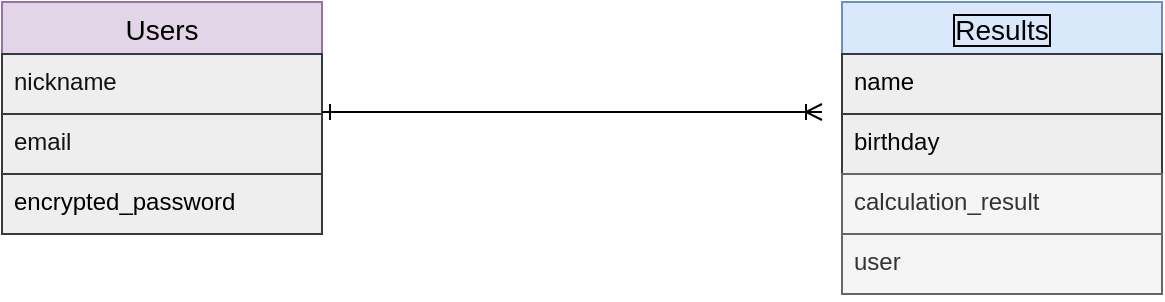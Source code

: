<mxfile>
    <diagram id="Rc69NePolxVTAcYGcAH2" name="ページ1">
        <mxGraphModel dx="1418" dy="779" grid="1" gridSize="10" guides="1" tooltips="1" connect="1" arrows="1" fold="1" page="1" pageScale="1" pageWidth="827" pageHeight="1169" background="#ffffff" math="0" shadow="0">
            <root>
                <mxCell id="0"/>
                <mxCell id="1" parent="0"/>
                <mxCell id="2" value="Users" style="swimlane;fontStyle=0;childLayout=stackLayout;horizontal=1;startSize=26;horizontalStack=0;resizeParent=1;resizeParentMax=0;resizeLast=0;collapsible=1;marginBottom=0;align=center;fontSize=14;fillColor=#e1d5e7;strokeColor=#9673a6;fontColor=#000000;" parent="1" vertex="1">
                    <mxGeometry x="80" y="280" width="160" height="56" as="geometry"/>
                </mxCell>
                <mxCell id="15" value="nickname" style="text;strokeColor=#36393d;fillColor=#eeeeee;spacingLeft=4;spacingRight=4;overflow=hidden;rotatable=0;points=[[0,0.5],[1,0.5]];portConstraint=eastwest;fontSize=12;fontColor=#121212;" parent="2" vertex="1">
                    <mxGeometry y="26" width="160" height="30" as="geometry"/>
                </mxCell>
                <mxCell id="4" value="birthday" style="text;strokeColor=#36393d;fillColor=#eeeeee;spacingLeft=4;spacingRight=4;overflow=hidden;rotatable=0;points=[[0,0.5],[1,0.5]];portConstraint=eastwest;fontSize=12;fontColor=#080808;" parent="1" vertex="1">
                    <mxGeometry x="500" y="336" width="160" height="30" as="geometry"/>
                </mxCell>
                <mxCell id="7" value="encrypted_password" style="text;strokeColor=#36393d;fillColor=#eeeeee;spacingLeft=4;spacingRight=4;overflow=hidden;rotatable=0;points=[[0,0.5],[1,0.5]];portConstraint=eastwest;fontSize=12;fontColor=#000000;" parent="1" vertex="1">
                    <mxGeometry x="80" y="366" width="160" height="30" as="geometry"/>
                </mxCell>
                <mxCell id="8" value="Results" style="swimlane;fontStyle=0;childLayout=stackLayout;horizontal=1;startSize=26;horizontalStack=0;resizeParent=1;resizeParentMax=0;resizeLast=0;collapsible=1;marginBottom=0;align=center;fontSize=14;fillColor=#dae8fc;strokeColor=#6c8ebf;fontColor=#000000;labelBorderColor=default;" parent="1" vertex="1">
                    <mxGeometry x="500" y="280" width="160" height="56" as="geometry"/>
                </mxCell>
                <mxCell id="14" value="name" style="text;strokeColor=#36393d;fillColor=#eeeeee;spacingLeft=4;spacingRight=4;overflow=hidden;rotatable=0;points=[[0,0.5],[1,0.5]];portConstraint=eastwest;fontSize=12;fontColor=#000000;" parent="8" vertex="1">
                    <mxGeometry y="26" width="160" height="30" as="geometry"/>
                </mxCell>
                <mxCell id="11" style="edgeStyle=none;html=1;exitX=1;exitY=0.5;exitDx=0;exitDy=0;entryX=0;entryY=0.5;entryDx=0;entryDy=0;startArrow=ERone;startFill=0;endArrow=ERoneToMany;endFill=0;fontColor=#000000;strokeColor=#000000;" parent="1" edge="1">
                    <mxGeometry relative="1" as="geometry">
                        <mxPoint x="240" y="335" as="sourcePoint"/>
                        <mxPoint x="490" y="335" as="targetPoint"/>
                    </mxGeometry>
                </mxCell>
                <mxCell id="13" value="email" style="text;strokeColor=#36393d;fillColor=#eeeeee;spacingLeft=4;spacingRight=4;overflow=hidden;rotatable=0;points=[[0,0.5],[1,0.5]];portConstraint=eastwest;fontSize=12;fontColor=#121212;" parent="1" vertex="1">
                    <mxGeometry x="80" y="336" width="160" height="30" as="geometry"/>
                </mxCell>
                <mxCell id="10" value="user" style="text;strokeColor=#666666;fillColor=#f5f5f5;spacingLeft=4;spacingRight=4;overflow=hidden;rotatable=0;points=[[0,0.5],[1,0.5]];portConstraint=eastwest;fontSize=12;fontColor=#333333;" parent="1" vertex="1">
                    <mxGeometry x="500" y="396" width="160" height="30" as="geometry"/>
                </mxCell>
                <mxCell id="9" value="calculation_result" style="text;strokeColor=#666666;fillColor=#f5f5f5;spacingLeft=4;spacingRight=4;overflow=hidden;rotatable=0;points=[[0,0.5],[1,0.5]];portConstraint=eastwest;fontSize=12;fontColor=#333333;" parent="1" vertex="1">
                    <mxGeometry x="500" y="366" width="160" height="30" as="geometry"/>
                </mxCell>
            </root>
        </mxGraphModel>
    </diagram>
    <diagram name="ページ2" id="HzQBIiMOpsVHYL_D8KGe">
        <mxGraphModel dx="735" dy="779" grid="1" gridSize="10" guides="1" tooltips="1" connect="1" arrows="1" fold="1" page="1" pageScale="1" pageWidth="827" pageHeight="1169" background="#ffffff" math="0" shadow="0">
            <root>
                <mxCell id="kAi4c2UxZamwIEnun-nf-0"/>
                <mxCell id="kAi4c2UxZamwIEnun-nf-1" parent="kAi4c2UxZamwIEnun-nf-0"/>
                <mxCell id="5bRmh-XgXLmC6KTiZVi--17" value="" style="edgeStyle=none;html=1;fontColor=#0a0a0a;" edge="1" parent="kAi4c2UxZamwIEnun-nf-1" source="5bRmh-XgXLmC6KTiZVi--1" target="5bRmh-XgXLmC6KTiZVi--11">
                    <mxGeometry relative="1" as="geometry">
                        <Array as="points">
                            <mxPoint x="200" y="210"/>
                        </Array>
                    </mxGeometry>
                </mxCell>
                <mxCell id="5bRmh-XgXLmC6KTiZVi--28" style="edgeStyle=none;html=1;exitX=1;exitY=0.5;exitDx=0;exitDy=0;entryX=0;entryY=0.5;entryDx=0;entryDy=0;strokeColor=#000000;fontColor=#0a0a0a;endArrow=none;endFill=0;" edge="1" parent="kAi4c2UxZamwIEnun-nf-1" source="5bRmh-XgXLmC6KTiZVi--1" target="5bRmh-XgXLmC6KTiZVi--14">
                    <mxGeometry relative="1" as="geometry"/>
                </mxCell>
                <mxCell id="5bRmh-XgXLmC6KTiZVi--1" value="&lt;font color=&quot;#0a0a0a&quot;&gt;&lt;b&gt;ユーザーログインページ&lt;/b&gt;&lt;/font&gt;" style="rounded=1;arcSize=10;whiteSpace=wrap;html=1;align=center;fillColor=#eeeeee;strokeColor=#36393d;" vertex="1" parent="kAi4c2UxZamwIEnun-nf-1">
                    <mxGeometry x="200" y="190" width="180" height="40" as="geometry"/>
                </mxCell>
                <mxCell id="5bRmh-XgXLmC6KTiZVi--18" style="html=1;exitX=1;exitY=0.5;exitDx=0;exitDy=0;entryX=0;entryY=0.5;entryDx=0;entryDy=0;fontColor=#0a0a0a;endArrow=none;endFill=0;strokeColor=#000000;" edge="1" parent="kAi4c2UxZamwIEnun-nf-1" source="5bRmh-XgXLmC6KTiZVi--11" target="5bRmh-XgXLmC6KTiZVi--1">
                    <mxGeometry relative="1" as="geometry">
                        <Array as="points"/>
                    </mxGeometry>
                </mxCell>
                <mxCell id="5bRmh-XgXLmC6KTiZVi--11" value="&lt;font color=&quot;#0a0a0a&quot;&gt;&lt;b&gt;一覧ページ&lt;/b&gt;&lt;/font&gt;" style="rounded=1;arcSize=10;whiteSpace=wrap;html=1;align=center;fillColor=#eeeeee;strokeColor=#36393d;" vertex="1" parent="kAi4c2UxZamwIEnun-nf-1">
                    <mxGeometry x="20" y="190" width="120" height="40" as="geometry"/>
                </mxCell>
                <mxCell id="5bRmh-XgXLmC6KTiZVi--30" style="edgeStyle=none;html=1;exitX=0;exitY=0.5;exitDx=0;exitDy=0;strokeColor=#000000;fontColor=#0a0a0a;endArrow=none;endFill=0;" edge="1" parent="kAi4c2UxZamwIEnun-nf-1" source="5bRmh-XgXLmC6KTiZVi--12">
                    <mxGeometry relative="1" as="geometry">
                        <mxPoint x="150" y="440" as="targetPoint"/>
                        <Array as="points">
                            <mxPoint x="150" y="440"/>
                            <mxPoint x="150" y="210"/>
                        </Array>
                    </mxGeometry>
                </mxCell>
                <mxCell id="5bRmh-XgXLmC6KTiZVi--12" value="&lt;font color=&quot;#0a0a0a&quot;&gt;&lt;b&gt;ユーザー新規登録ページ&lt;/b&gt;&lt;/font&gt;" style="rounded=1;arcSize=10;whiteSpace=wrap;html=1;align=center;fillColor=#eeeeee;strokeColor=#36393d;" vertex="1" parent="kAi4c2UxZamwIEnun-nf-1">
                    <mxGeometry x="200" y="420" width="180" height="40" as="geometry"/>
                </mxCell>
                <mxCell id="5bRmh-XgXLmC6KTiZVi--31" style="edgeStyle=none;html=1;exitX=0;exitY=0.5;exitDx=0;exitDy=0;strokeColor=#000000;fontColor=#0a0a0a;endArrow=none;endFill=0;" edge="1" parent="kAi4c2UxZamwIEnun-nf-1" source="5bRmh-XgXLmC6KTiZVi--13">
                    <mxGeometry relative="1" as="geometry">
                        <mxPoint x="400" y="300" as="targetPoint"/>
                        <Array as="points">
                            <mxPoint x="400" y="300"/>
                            <mxPoint x="400" y="210"/>
                        </Array>
                    </mxGeometry>
                </mxCell>
                <mxCell id="5bRmh-XgXLmC6KTiZVi--13" value="&lt;font color=&quot;#0a0a0a&quot;&gt;&lt;b&gt;占い結果ページ&lt;br&gt;各13ページ&lt;br&gt;&lt;/b&gt;&lt;/font&gt;" style="rounded=1;arcSize=10;whiteSpace=wrap;html=1;align=center;fillColor=#eeeeee;strokeColor=#36393d;" vertex="1" parent="kAi4c2UxZamwIEnun-nf-1">
                    <mxGeometry x="414" y="280" width="180" height="40" as="geometry"/>
                </mxCell>
                <mxCell id="5bRmh-XgXLmC6KTiZVi--29" style="edgeStyle=none;html=1;exitX=1;exitY=0.5;exitDx=0;exitDy=0;entryX=0;entryY=0.5;entryDx=0;entryDy=0;strokeColor=#000000;fontColor=#0a0a0a;endArrow=none;endFill=0;" edge="1" parent="kAi4c2UxZamwIEnun-nf-1" source="5bRmh-XgXLmC6KTiZVi--14" target="5bRmh-XgXLmC6KTiZVi--15">
                    <mxGeometry relative="1" as="geometry"/>
                </mxCell>
                <mxCell id="5bRmh-XgXLmC6KTiZVi--14" value="&lt;font color=&quot;#0a0a0a&quot;&gt;&lt;b&gt;ユーザーマイページ&lt;/b&gt;&lt;/font&gt;" style="rounded=1;arcSize=10;whiteSpace=wrap;html=1;align=center;fillColor=#eeeeee;strokeColor=#36393d;" vertex="1" parent="kAi4c2UxZamwIEnun-nf-1">
                    <mxGeometry x="414" y="190" width="180" height="40" as="geometry"/>
                </mxCell>
                <mxCell id="5bRmh-XgXLmC6KTiZVi--15" value="&lt;font color=&quot;#0a0a0a&quot;&gt;&lt;b&gt;ユーザー情報更新ページ&lt;/b&gt;&lt;/font&gt;" style="rounded=1;arcSize=10;whiteSpace=wrap;html=1;align=center;fillColor=#eeeeee;strokeColor=#36393d;" vertex="1" parent="kAi4c2UxZamwIEnun-nf-1">
                    <mxGeometry x="630" y="190" width="180" height="40" as="geometry"/>
                </mxCell>
            </root>
        </mxGraphModel>
    </diagram>
</mxfile>